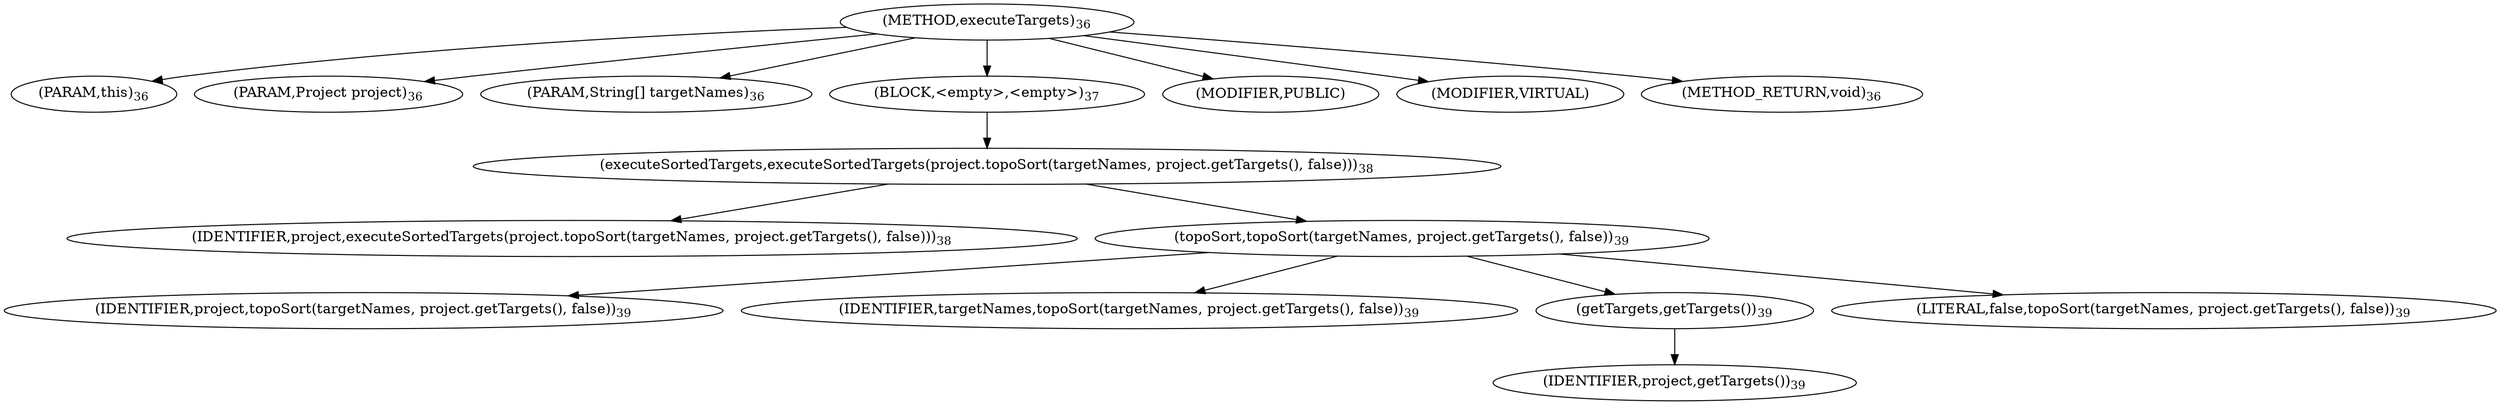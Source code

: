 digraph "executeTargets" {  
"22" [label = <(METHOD,executeTargets)<SUB>36</SUB>> ]
"23" [label = <(PARAM,this)<SUB>36</SUB>> ]
"24" [label = <(PARAM,Project project)<SUB>36</SUB>> ]
"25" [label = <(PARAM,String[] targetNames)<SUB>36</SUB>> ]
"26" [label = <(BLOCK,&lt;empty&gt;,&lt;empty&gt;)<SUB>37</SUB>> ]
"27" [label = <(executeSortedTargets,executeSortedTargets(project.topoSort(targetNames, project.getTargets(), false)))<SUB>38</SUB>> ]
"28" [label = <(IDENTIFIER,project,executeSortedTargets(project.topoSort(targetNames, project.getTargets(), false)))<SUB>38</SUB>> ]
"29" [label = <(topoSort,topoSort(targetNames, project.getTargets(), false))<SUB>39</SUB>> ]
"30" [label = <(IDENTIFIER,project,topoSort(targetNames, project.getTargets(), false))<SUB>39</SUB>> ]
"31" [label = <(IDENTIFIER,targetNames,topoSort(targetNames, project.getTargets(), false))<SUB>39</SUB>> ]
"32" [label = <(getTargets,getTargets())<SUB>39</SUB>> ]
"33" [label = <(IDENTIFIER,project,getTargets())<SUB>39</SUB>> ]
"34" [label = <(LITERAL,false,topoSort(targetNames, project.getTargets(), false))<SUB>39</SUB>> ]
"35" [label = <(MODIFIER,PUBLIC)> ]
"36" [label = <(MODIFIER,VIRTUAL)> ]
"37" [label = <(METHOD_RETURN,void)<SUB>36</SUB>> ]
  "22" -> "23" 
  "22" -> "24" 
  "22" -> "25" 
  "22" -> "26" 
  "22" -> "35" 
  "22" -> "36" 
  "22" -> "37" 
  "26" -> "27" 
  "27" -> "28" 
  "27" -> "29" 
  "29" -> "30" 
  "29" -> "31" 
  "29" -> "32" 
  "29" -> "34" 
  "32" -> "33" 
}
